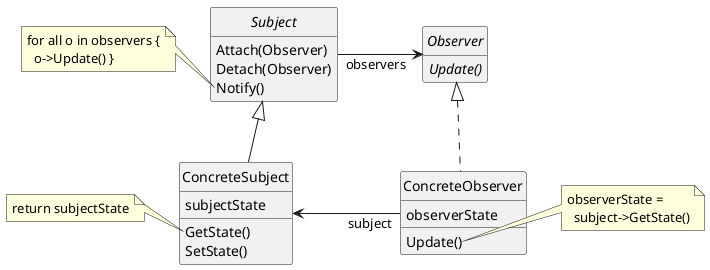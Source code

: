 ﻿@startuml
skinparam style strictuml
skinparam backgroundColor transparent
skinparam defaultFontName Arial
skinparam noteFontName Courier New
skinparam packageStyle rect

hide empty members
abstract class Subject {
Attach(Observer)
Detach(Observer)
Notify()
}

note left of Subject::Notify
for all o in observers {
  o->Update() }
end note

interface Observer {
 {abstract} Update()
}

Subject "observers" -> Observer : "          "

class ConcreteSubject extends Subject {
  GetState()
  SetState()
  subjectState
}

note left of ConcreteSubject::GetState()
return subjectState
end note

class "ConcreteObserver" as co implements Observer {
  Update()
  observerState
}

note right of co::Update
observerState =
  subject->GetState()
end note

co "subject" -left-> ConcreteSubject : "                     "

@enduml